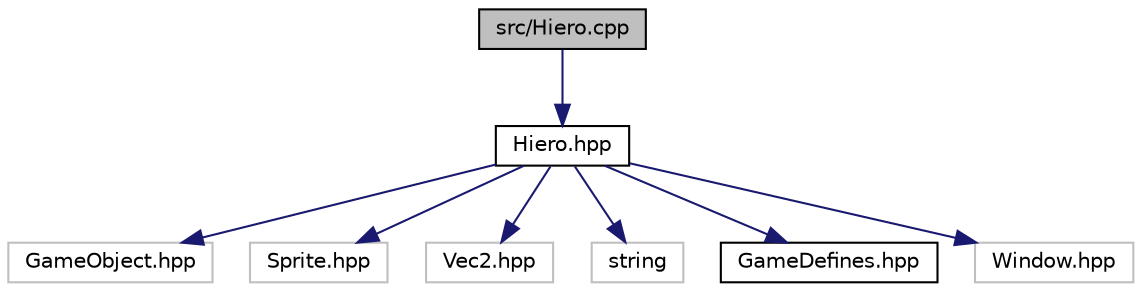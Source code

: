 digraph "src/Hiero.cpp"
{
  edge [fontname="Helvetica",fontsize="10",labelfontname="Helvetica",labelfontsize="10"];
  node [fontname="Helvetica",fontsize="10",shape=record];
  Node0 [label="src/Hiero.cpp",height=0.2,width=0.4,color="black", fillcolor="grey75", style="filled", fontcolor="black"];
  Node0 -> Node1 [color="midnightblue",fontsize="10",style="solid",fontname="Helvetica"];
  Node1 [label="Hiero.hpp",height=0.2,width=0.4,color="black", fillcolor="white", style="filled",URL="$Hiero_8hpp.html"];
  Node1 -> Node2 [color="midnightblue",fontsize="10",style="solid",fontname="Helvetica"];
  Node2 [label="GameObject.hpp",height=0.2,width=0.4,color="grey75", fillcolor="white", style="filled"];
  Node1 -> Node3 [color="midnightblue",fontsize="10",style="solid",fontname="Helvetica"];
  Node3 [label="Sprite.hpp",height=0.2,width=0.4,color="grey75", fillcolor="white", style="filled"];
  Node1 -> Node4 [color="midnightblue",fontsize="10",style="solid",fontname="Helvetica"];
  Node4 [label="Vec2.hpp",height=0.2,width=0.4,color="grey75", fillcolor="white", style="filled"];
  Node1 -> Node5 [color="midnightblue",fontsize="10",style="solid",fontname="Helvetica"];
  Node5 [label="string",height=0.2,width=0.4,color="grey75", fillcolor="white", style="filled"];
  Node1 -> Node6 [color="midnightblue",fontsize="10",style="solid",fontname="Helvetica"];
  Node6 [label="GameDefines.hpp",height=0.2,width=0.4,color="black", fillcolor="white", style="filled",URL="$GameDefines_8hpp.html"];
  Node1 -> Node7 [color="midnightblue",fontsize="10",style="solid",fontname="Helvetica"];
  Node7 [label="Window.hpp",height=0.2,width=0.4,color="grey75", fillcolor="white", style="filled"];
}
